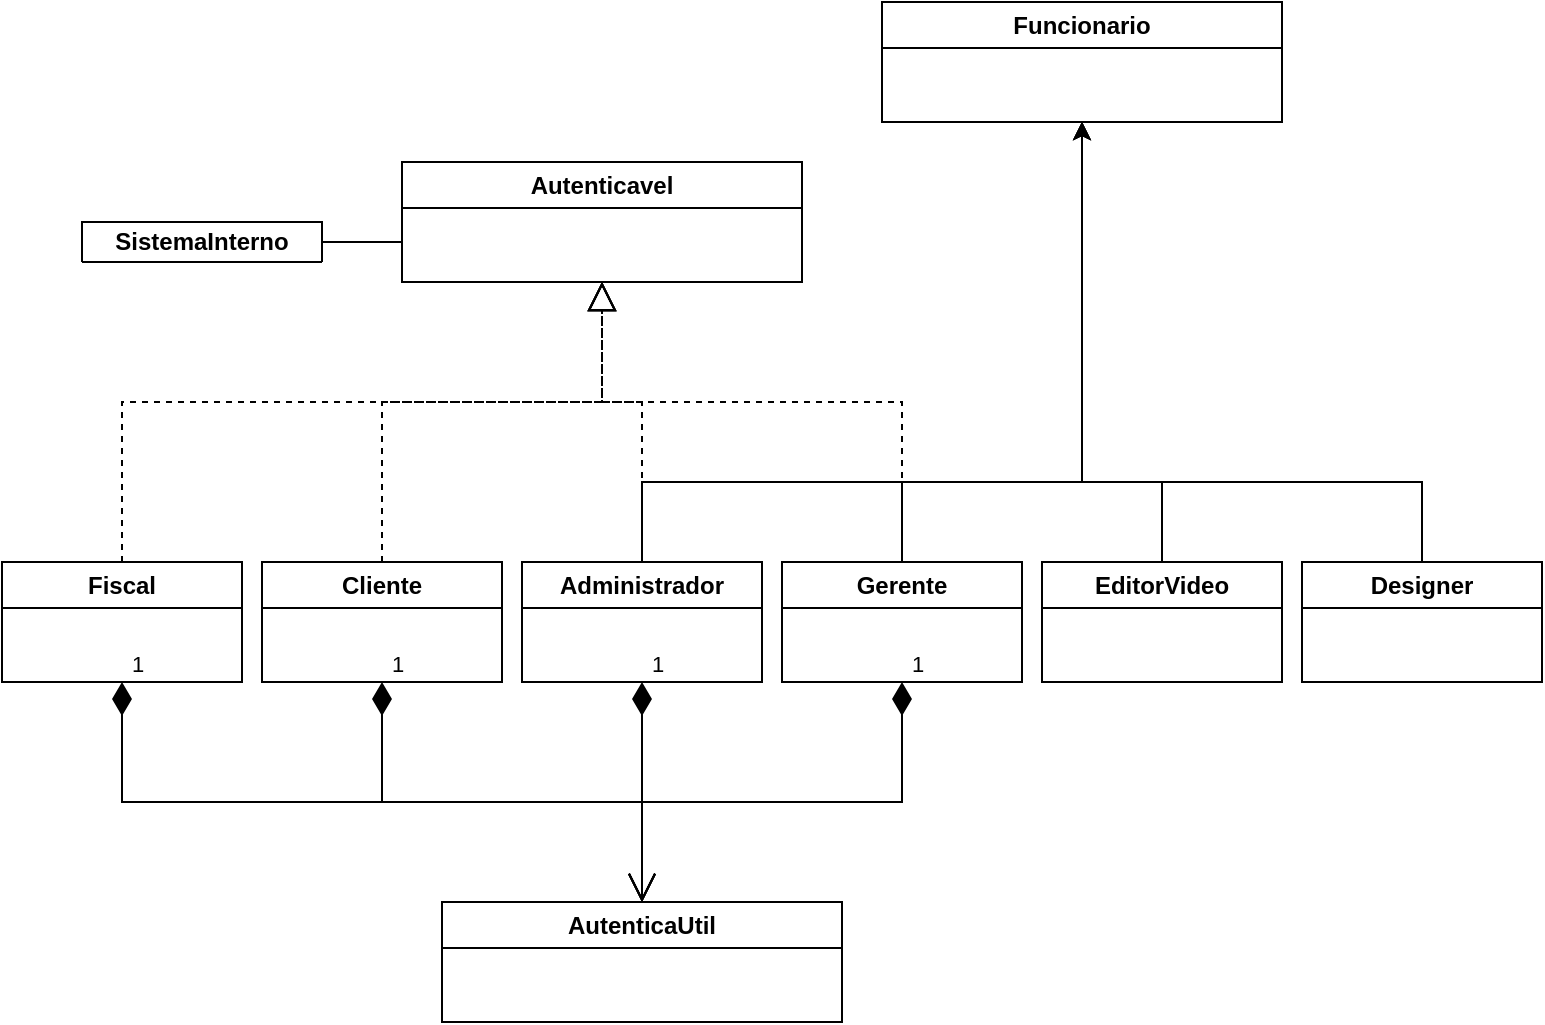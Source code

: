 <mxfile version="20.8.3" type="device"><diagram id="bjGYfihGDsnSGUMphRKy" name="Página-1"><mxGraphModel dx="783" dy="893" grid="1" gridSize="10" guides="1" tooltips="1" connect="1" arrows="1" fold="1" page="1" pageScale="1" pageWidth="827" pageHeight="1169" math="0" shadow="0"><root><mxCell id="0"/><mxCell id="1" parent="0"/><mxCell id="j7n5cjXJxA0kRWcfyg-t-2" value="Funcionario" style="swimlane;whiteSpace=wrap;html=1;" vertex="1" parent="1"><mxGeometry x="440" y="40" width="200" height="60" as="geometry"/></mxCell><mxCell id="j7n5cjXJxA0kRWcfyg-t-3" value="Autenticavel" style="swimlane;whiteSpace=wrap;html=1;" vertex="1" parent="1"><mxGeometry x="200" y="120" width="200" height="60" as="geometry"/></mxCell><mxCell id="j7n5cjXJxA0kRWcfyg-t-4" value="SistemaInterno" style="swimlane;whiteSpace=wrap;html=1;" vertex="1" parent="1"><mxGeometry x="40" y="150" width="120" height="20" as="geometry"/></mxCell><mxCell id="j7n5cjXJxA0kRWcfyg-t-5" value="Fiscal" style="swimlane;whiteSpace=wrap;html=1;" vertex="1" parent="1"><mxGeometry y="320" width="120" height="60" as="geometry"/></mxCell><mxCell id="j7n5cjXJxA0kRWcfyg-t-10" value="Cliente" style="swimlane;whiteSpace=wrap;html=1;" vertex="1" parent="1"><mxGeometry x="130" y="320" width="120" height="60" as="geometry"/></mxCell><mxCell id="j7n5cjXJxA0kRWcfyg-t-16" style="edgeStyle=orthogonalEdgeStyle;rounded=0;orthogonalLoop=1;jettySize=auto;html=1;entryX=0.5;entryY=1;entryDx=0;entryDy=0;" edge="1" parent="1" source="j7n5cjXJxA0kRWcfyg-t-11" target="j7n5cjXJxA0kRWcfyg-t-2"><mxGeometry relative="1" as="geometry"><Array as="points"><mxPoint x="320" y="280"/><mxPoint x="540" y="280"/></Array></mxGeometry></mxCell><mxCell id="j7n5cjXJxA0kRWcfyg-t-11" value="Administrador" style="swimlane;whiteSpace=wrap;html=1;" vertex="1" parent="1"><mxGeometry x="260" y="320" width="120" height="60" as="geometry"/></mxCell><mxCell id="j7n5cjXJxA0kRWcfyg-t-17" style="edgeStyle=orthogonalEdgeStyle;rounded=0;orthogonalLoop=1;jettySize=auto;html=1;" edge="1" parent="1" source="j7n5cjXJxA0kRWcfyg-t-12"><mxGeometry relative="1" as="geometry"><mxPoint x="540" y="100" as="targetPoint"/><Array as="points"><mxPoint x="450" y="280"/><mxPoint x="540" y="280"/></Array></mxGeometry></mxCell><mxCell id="j7n5cjXJxA0kRWcfyg-t-12" value="Gerente" style="swimlane;whiteSpace=wrap;html=1;" vertex="1" parent="1"><mxGeometry x="390" y="320" width="120" height="60" as="geometry"/></mxCell><mxCell id="j7n5cjXJxA0kRWcfyg-t-18" style="edgeStyle=orthogonalEdgeStyle;rounded=0;orthogonalLoop=1;jettySize=auto;html=1;entryX=0.5;entryY=1;entryDx=0;entryDy=0;" edge="1" parent="1" source="j7n5cjXJxA0kRWcfyg-t-13" target="j7n5cjXJxA0kRWcfyg-t-2"><mxGeometry relative="1" as="geometry"><Array as="points"><mxPoint x="580" y="280"/><mxPoint x="540" y="280"/></Array></mxGeometry></mxCell><mxCell id="j7n5cjXJxA0kRWcfyg-t-13" value="EditorVideo" style="swimlane;whiteSpace=wrap;html=1;" vertex="1" parent="1"><mxGeometry x="520" y="320" width="120" height="60" as="geometry"/></mxCell><mxCell id="j7n5cjXJxA0kRWcfyg-t-19" style="edgeStyle=orthogonalEdgeStyle;rounded=0;orthogonalLoop=1;jettySize=auto;html=1;entryX=0.5;entryY=1;entryDx=0;entryDy=0;" edge="1" parent="1" source="j7n5cjXJxA0kRWcfyg-t-14" target="j7n5cjXJxA0kRWcfyg-t-2"><mxGeometry relative="1" as="geometry"><Array as="points"><mxPoint x="710" y="280"/><mxPoint x="540" y="280"/></Array></mxGeometry></mxCell><mxCell id="j7n5cjXJxA0kRWcfyg-t-14" value="Designer" style="swimlane;whiteSpace=wrap;html=1;" vertex="1" parent="1"><mxGeometry x="650" y="320" width="120" height="60" as="geometry"/></mxCell><mxCell id="j7n5cjXJxA0kRWcfyg-t-15" value="AutenticaUtil" style="swimlane;whiteSpace=wrap;html=1;" vertex="1" parent="1"><mxGeometry x="220" y="490" width="200" height="60" as="geometry"/></mxCell><mxCell id="j7n5cjXJxA0kRWcfyg-t-20" value="" style="endArrow=block;dashed=1;endFill=0;endSize=12;html=1;rounded=0;exitX=0.5;exitY=0;exitDx=0;exitDy=0;entryX=0.5;entryY=1;entryDx=0;entryDy=0;" edge="1" parent="1" source="j7n5cjXJxA0kRWcfyg-t-10" target="j7n5cjXJxA0kRWcfyg-t-3"><mxGeometry width="160" relative="1" as="geometry"><mxPoint x="370" y="400" as="sourcePoint"/><mxPoint x="530" y="400" as="targetPoint"/><Array as="points"><mxPoint x="190" y="240"/><mxPoint x="300" y="240"/></Array></mxGeometry></mxCell><mxCell id="j7n5cjXJxA0kRWcfyg-t-22" value="" style="endArrow=block;dashed=1;endFill=0;endSize=12;html=1;rounded=0;exitX=0.5;exitY=0;exitDx=0;exitDy=0;entryX=0.5;entryY=1;entryDx=0;entryDy=0;" edge="1" parent="1" source="j7n5cjXJxA0kRWcfyg-t-5" target="j7n5cjXJxA0kRWcfyg-t-3"><mxGeometry width="160" relative="1" as="geometry"><mxPoint x="370" y="400" as="sourcePoint"/><mxPoint x="530" y="400" as="targetPoint"/><Array as="points"><mxPoint x="60" y="240"/><mxPoint x="200" y="240"/><mxPoint x="300" y="240"/></Array></mxGeometry></mxCell><mxCell id="j7n5cjXJxA0kRWcfyg-t-23" value="" style="endArrow=block;dashed=1;endFill=0;endSize=12;html=1;rounded=0;exitX=0.5;exitY=0;exitDx=0;exitDy=0;" edge="1" parent="1" source="j7n5cjXJxA0kRWcfyg-t-11"><mxGeometry width="160" relative="1" as="geometry"><mxPoint x="370" y="400" as="sourcePoint"/><mxPoint x="300" y="180" as="targetPoint"/><Array as="points"><mxPoint x="320" y="240"/><mxPoint x="300" y="240"/></Array></mxGeometry></mxCell><mxCell id="j7n5cjXJxA0kRWcfyg-t-24" value="" style="endArrow=block;dashed=1;endFill=0;endSize=12;html=1;rounded=0;exitX=0.5;exitY=0;exitDx=0;exitDy=0;" edge="1" parent="1" source="j7n5cjXJxA0kRWcfyg-t-12"><mxGeometry width="160" relative="1" as="geometry"><mxPoint x="370" y="400" as="sourcePoint"/><mxPoint x="300" y="180" as="targetPoint"/><Array as="points"><mxPoint x="450" y="240"/><mxPoint x="300" y="240"/></Array></mxGeometry></mxCell><mxCell id="j7n5cjXJxA0kRWcfyg-t-25" value="1" style="endArrow=open;html=1;endSize=12;startArrow=diamondThin;startSize=14;startFill=1;edgeStyle=orthogonalEdgeStyle;align=left;verticalAlign=bottom;rounded=0;exitX=0.5;exitY=1;exitDx=0;exitDy=0;entryX=0.5;entryY=0;entryDx=0;entryDy=0;" edge="1" parent="1" source="j7n5cjXJxA0kRWcfyg-t-5" target="j7n5cjXJxA0kRWcfyg-t-15"><mxGeometry x="-1" y="3" relative="1" as="geometry"><mxPoint x="200" y="420" as="sourcePoint"/><mxPoint x="360" y="420" as="targetPoint"/><Array as="points"><mxPoint x="60" y="440"/><mxPoint x="320" y="440"/></Array></mxGeometry></mxCell><mxCell id="j7n5cjXJxA0kRWcfyg-t-26" value="1" style="endArrow=open;html=1;endSize=12;startArrow=diamondThin;startSize=14;startFill=1;edgeStyle=orthogonalEdgeStyle;align=left;verticalAlign=bottom;rounded=0;exitX=0.5;exitY=1;exitDx=0;exitDy=0;" edge="1" parent="1" source="j7n5cjXJxA0kRWcfyg-t-10"><mxGeometry x="-1" y="3" relative="1" as="geometry"><mxPoint x="200" y="420" as="sourcePoint"/><mxPoint x="320" y="490" as="targetPoint"/><Array as="points"><mxPoint x="190" y="440"/><mxPoint x="320" y="440"/></Array></mxGeometry></mxCell><mxCell id="j7n5cjXJxA0kRWcfyg-t-27" value="1" style="endArrow=open;html=1;endSize=12;startArrow=diamondThin;startSize=14;startFill=1;edgeStyle=orthogonalEdgeStyle;align=left;verticalAlign=bottom;rounded=0;exitX=0.5;exitY=1;exitDx=0;exitDy=0;" edge="1" parent="1" source="j7n5cjXJxA0kRWcfyg-t-11"><mxGeometry x="-1" y="3" relative="1" as="geometry"><mxPoint x="200" y="420" as="sourcePoint"/><mxPoint x="320" y="490" as="targetPoint"/></mxGeometry></mxCell><mxCell id="j7n5cjXJxA0kRWcfyg-t-28" value="1" style="endArrow=open;html=1;endSize=12;startArrow=diamondThin;startSize=14;startFill=1;edgeStyle=orthogonalEdgeStyle;align=left;verticalAlign=bottom;rounded=0;exitX=0.5;exitY=1;exitDx=0;exitDy=0;" edge="1" parent="1" source="j7n5cjXJxA0kRWcfyg-t-12"><mxGeometry x="-1" y="3" relative="1" as="geometry"><mxPoint x="200" y="420" as="sourcePoint"/><mxPoint x="320" y="490" as="targetPoint"/><Array as="points"><mxPoint x="450" y="440"/><mxPoint x="320" y="440"/></Array></mxGeometry></mxCell><mxCell id="j7n5cjXJxA0kRWcfyg-t-29" value="" style="line;strokeWidth=1;fillColor=none;align=left;verticalAlign=middle;spacingTop=-1;spacingLeft=3;spacingRight=3;rotatable=0;labelPosition=right;points=[];portConstraint=eastwest;strokeColor=inherit;" vertex="1" parent="1"><mxGeometry x="160" y="156" width="40" height="8" as="geometry"/></mxCell></root></mxGraphModel></diagram></mxfile>